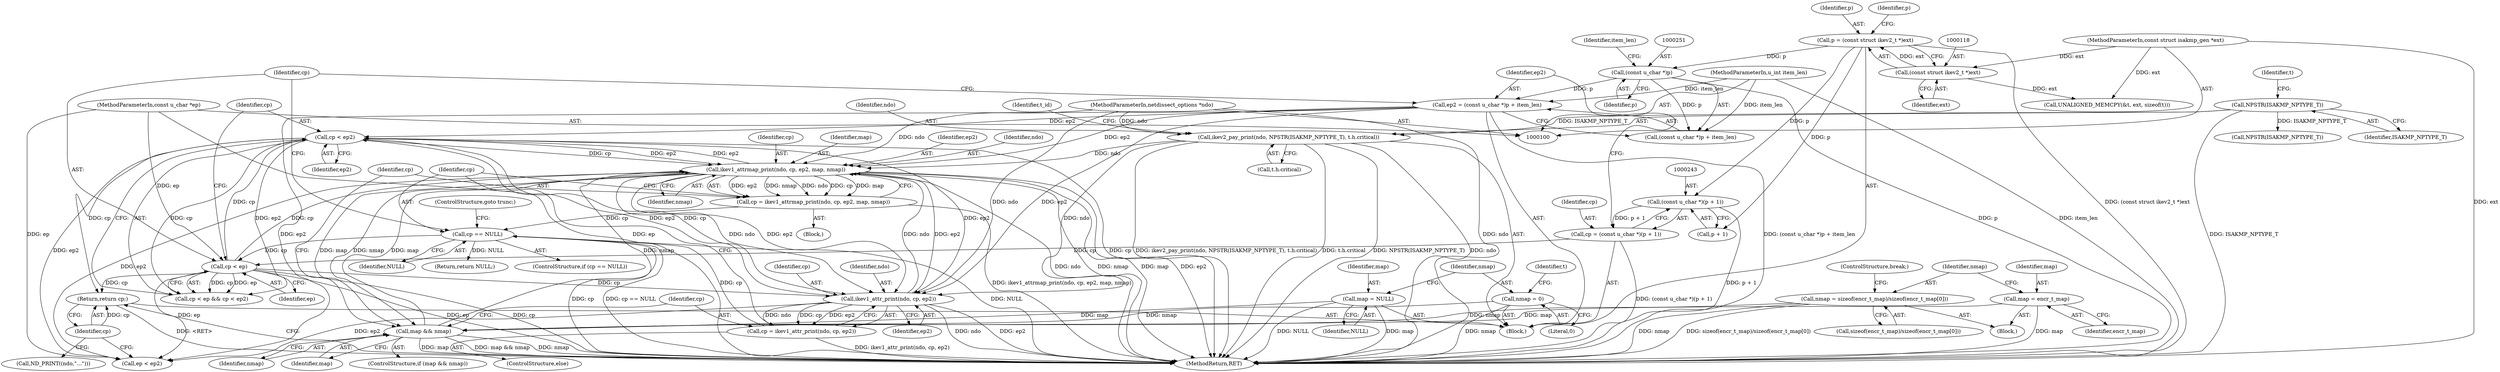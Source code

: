 digraph "0_tcpdump_e0a5a02b0fc1900a69d6c37ed0aab36fb8494e6d_3@pointer" {
"1000296" [label="(Return,return cp;)"];
"1000297" [label="(Identifier,cp)"];
"1000259" [label="(Call,cp < ep2)"];
"1000256" [label="(Call,cp < ep)"];
"1000284" [label="(Call,cp == NULL)"];
"1000268" [label="(Call,cp = ikev1_attrmap_print(ndo, cp, ep2, map, nmap))"];
"1000270" [label="(Call,ikev1_attrmap_print(ndo, cp, ep2, map, nmap))"];
"1000129" [label="(Call,ikev2_pay_print(ndo, NPSTR(ISAKMP_NPTYPE_T), t.h.critical))"];
"1000101" [label="(MethodParameterIn,netdissect_options *ndo)"];
"1000131" [label="(Call,NPSTR(ISAKMP_NPTYPE_T))"];
"1000279" [label="(Call,ikev1_attr_print(ndo, cp, ep2))"];
"1000247" [label="(Call,ep2 = (const u_char *)p + item_len)"];
"1000250" [label="(Call,(const u_char *)p)"];
"1000115" [label="(Call,p = (const struct ikev2_t *)ext)"];
"1000117" [label="(Call,(const struct ikev2_t *)ext)"];
"1000103" [label="(MethodParameterIn,const struct isakmp_gen *ext)"];
"1000104" [label="(MethodParameterIn,u_int item_len)"];
"1000264" [label="(Call,map && nmap)"];
"1000144" [label="(Call,map = NULL)"];
"1000161" [label="(Call,map = encr_t_map)"];
"1000147" [label="(Call,nmap = 0)"];
"1000164" [label="(Call,nmap = sizeof(encr_t_map)/sizeof(encr_t_map[0]))"];
"1000277" [label="(Call,cp = ikev1_attr_print(ndo, cp, ep2))"];
"1000240" [label="(Call,cp = (const u_char *)(p + 1))"];
"1000242" [label="(Call,(const u_char *)(p + 1))"];
"1000105" [label="(MethodParameterIn,const u_char *ep)"];
"1000292" [label="(Call,ND_PRINT((ndo,\"...\")))"];
"1000242" [label="(Call,(const u_char *)(p + 1))"];
"1000258" [label="(Identifier,ep)"];
"1000257" [label="(Identifier,cp)"];
"1000273" [label="(Identifier,ep2)"];
"1000270" [label="(Call,ikev1_attrmap_print(ndo, cp, ep2, map, nmap))"];
"1000277" [label="(Call,cp = ikev1_attr_print(ndo, cp, ep2))"];
"1000117" [label="(Call,(const struct ikev2_t *)ext)"];
"1000271" [label="(Identifier,ndo)"];
"1000146" [label="(Identifier,NULL)"];
"1000240" [label="(Call,cp = (const u_char *)(p + 1))"];
"1000162" [label="(Identifier,map)"];
"1000265" [label="(Identifier,map)"];
"1000304" [label="(Call,NPSTR(ISAKMP_NPTYPE_T))"];
"1000275" [label="(Identifier,nmap)"];
"1000116" [label="(Identifier,p)"];
"1000241" [label="(Identifier,cp)"];
"1000154" [label="(Block,)"];
"1000115" [label="(Call,p = (const struct ikev2_t *)ext)"];
"1000306" [label="(Return,return NULL;)"];
"1000132" [label="(Identifier,ISAKMP_NPTYPE_T)"];
"1000145" [label="(Identifier,map)"];
"1000123" [label="(Call,UNALIGNED_MEMCPY(&t, ext, sizeof(t)))"];
"1000144" [label="(Call,map = NULL)"];
"1000287" [label="(ControlStructure,goto trunc;)"];
"1000247" [label="(Call,ep2 = (const u_char *)p + item_len)"];
"1000297" [label="(Identifier,cp)"];
"1000256" [label="(Call,cp < ep)"];
"1000252" [label="(Identifier,p)"];
"1000248" [label="(Identifier,ep2)"];
"1000161" [label="(Call,map = encr_t_map)"];
"1000164" [label="(Call,nmap = sizeof(encr_t_map)/sizeof(encr_t_map[0]))"];
"1000119" [label="(Identifier,ext)"];
"1000308" [label="(MethodReturn,RET)"];
"1000264" [label="(Call,map && nmap)"];
"1000149" [label="(Literal,0)"];
"1000244" [label="(Call,p + 1)"];
"1000272" [label="(Identifier,cp)"];
"1000263" [label="(ControlStructure,if (map && nmap))"];
"1000260" [label="(Identifier,cp)"];
"1000296" [label="(Return,return cp;)"];
"1000285" [label="(Identifier,cp)"];
"1000279" [label="(Call,ikev1_attr_print(ndo, cp, ep2))"];
"1000250" [label="(Call,(const u_char *)p)"];
"1000122" [label="(Identifier,p)"];
"1000281" [label="(Identifier,cp)"];
"1000130" [label="(Identifier,ndo)"];
"1000249" [label="(Call,(const u_char *)p + item_len)"];
"1000104" [label="(MethodParameterIn,u_int item_len)"];
"1000101" [label="(MethodParameterIn,netdissect_options *ndo)"];
"1000148" [label="(Identifier,nmap)"];
"1000147" [label="(Call,nmap = 0)"];
"1000289" [label="(Call,ep < ep2)"];
"1000133" [label="(Call,t.h.critical)"];
"1000131" [label="(Call,NPSTR(ISAKMP_NPTYPE_T))"];
"1000103" [label="(MethodParameterIn,const struct isakmp_gen *ext)"];
"1000106" [label="(Block,)"];
"1000282" [label="(Identifier,ep2)"];
"1000269" [label="(Identifier,cp)"];
"1000253" [label="(Identifier,item_len)"];
"1000268" [label="(Call,cp = ikev1_attrmap_print(ndo, cp, ep2, map, nmap))"];
"1000283" [label="(ControlStructure,if (cp == NULL))"];
"1000274" [label="(Identifier,map)"];
"1000280" [label="(Identifier,ndo)"];
"1000152" [label="(Identifier,t)"];
"1000276" [label="(ControlStructure,else)"];
"1000105" [label="(MethodParameterIn,const u_char *ep)"];
"1000259" [label="(Call,cp < ep2)"];
"1000278" [label="(Identifier,cp)"];
"1000139" [label="(Identifier,t_id)"];
"1000166" [label="(Call,sizeof(encr_t_map)/sizeof(encr_t_map[0]))"];
"1000267" [label="(Block,)"];
"1000284" [label="(Call,cp == NULL)"];
"1000165" [label="(Identifier,nmap)"];
"1000286" [label="(Identifier,NULL)"];
"1000135" [label="(Identifier,t)"];
"1000129" [label="(Call,ikev2_pay_print(ndo, NPSTR(ISAKMP_NPTYPE_T), t.h.critical))"];
"1000266" [label="(Identifier,nmap)"];
"1000255" [label="(Call,cp < ep && cp < ep2)"];
"1000163" [label="(Identifier,encr_t_map)"];
"1000261" [label="(Identifier,ep2)"];
"1000173" [label="(ControlStructure,break;)"];
"1000296" -> "1000106"  [label="AST: "];
"1000296" -> "1000297"  [label="CFG: "];
"1000297" -> "1000296"  [label="AST: "];
"1000308" -> "1000296"  [label="CFG: "];
"1000296" -> "1000308"  [label="DDG: <RET>"];
"1000297" -> "1000296"  [label="DDG: cp"];
"1000259" -> "1000296"  [label="DDG: cp"];
"1000256" -> "1000296"  [label="DDG: cp"];
"1000297" -> "1000292"  [label="CFG: "];
"1000297" -> "1000289"  [label="CFG: "];
"1000259" -> "1000255"  [label="AST: "];
"1000259" -> "1000261"  [label="CFG: "];
"1000260" -> "1000259"  [label="AST: "];
"1000261" -> "1000259"  [label="AST: "];
"1000255" -> "1000259"  [label="CFG: "];
"1000259" -> "1000308"  [label="DDG: cp"];
"1000259" -> "1000255"  [label="DDG: cp"];
"1000259" -> "1000255"  [label="DDG: ep2"];
"1000256" -> "1000259"  [label="DDG: cp"];
"1000247" -> "1000259"  [label="DDG: ep2"];
"1000279" -> "1000259"  [label="DDG: ep2"];
"1000270" -> "1000259"  [label="DDG: ep2"];
"1000259" -> "1000270"  [label="DDG: cp"];
"1000259" -> "1000270"  [label="DDG: ep2"];
"1000259" -> "1000279"  [label="DDG: cp"];
"1000259" -> "1000279"  [label="DDG: ep2"];
"1000259" -> "1000289"  [label="DDG: ep2"];
"1000256" -> "1000255"  [label="AST: "];
"1000256" -> "1000258"  [label="CFG: "];
"1000257" -> "1000256"  [label="AST: "];
"1000258" -> "1000256"  [label="AST: "];
"1000260" -> "1000256"  [label="CFG: "];
"1000255" -> "1000256"  [label="CFG: "];
"1000256" -> "1000308"  [label="DDG: ep"];
"1000256" -> "1000308"  [label="DDG: cp"];
"1000256" -> "1000255"  [label="DDG: cp"];
"1000256" -> "1000255"  [label="DDG: ep"];
"1000284" -> "1000256"  [label="DDG: cp"];
"1000240" -> "1000256"  [label="DDG: cp"];
"1000105" -> "1000256"  [label="DDG: ep"];
"1000256" -> "1000270"  [label="DDG: cp"];
"1000256" -> "1000279"  [label="DDG: cp"];
"1000256" -> "1000289"  [label="DDG: ep"];
"1000284" -> "1000283"  [label="AST: "];
"1000284" -> "1000286"  [label="CFG: "];
"1000285" -> "1000284"  [label="AST: "];
"1000286" -> "1000284"  [label="AST: "];
"1000257" -> "1000284"  [label="CFG: "];
"1000287" -> "1000284"  [label="CFG: "];
"1000284" -> "1000308"  [label="DDG: NULL"];
"1000284" -> "1000308"  [label="DDG: cp"];
"1000284" -> "1000308"  [label="DDG: cp == NULL"];
"1000268" -> "1000284"  [label="DDG: cp"];
"1000277" -> "1000284"  [label="DDG: cp"];
"1000284" -> "1000306"  [label="DDG: NULL"];
"1000268" -> "1000267"  [label="AST: "];
"1000268" -> "1000270"  [label="CFG: "];
"1000269" -> "1000268"  [label="AST: "];
"1000270" -> "1000268"  [label="AST: "];
"1000285" -> "1000268"  [label="CFG: "];
"1000268" -> "1000308"  [label="DDG: ikev1_attrmap_print(ndo, cp, ep2, map, nmap)"];
"1000270" -> "1000268"  [label="DDG: ep2"];
"1000270" -> "1000268"  [label="DDG: nmap"];
"1000270" -> "1000268"  [label="DDG: ndo"];
"1000270" -> "1000268"  [label="DDG: cp"];
"1000270" -> "1000268"  [label="DDG: map"];
"1000270" -> "1000275"  [label="CFG: "];
"1000271" -> "1000270"  [label="AST: "];
"1000272" -> "1000270"  [label="AST: "];
"1000273" -> "1000270"  [label="AST: "];
"1000274" -> "1000270"  [label="AST: "];
"1000275" -> "1000270"  [label="AST: "];
"1000270" -> "1000308"  [label="DDG: nmap"];
"1000270" -> "1000308"  [label="DDG: map"];
"1000270" -> "1000308"  [label="DDG: ep2"];
"1000270" -> "1000308"  [label="DDG: ndo"];
"1000270" -> "1000264"  [label="DDG: map"];
"1000270" -> "1000264"  [label="DDG: nmap"];
"1000129" -> "1000270"  [label="DDG: ndo"];
"1000279" -> "1000270"  [label="DDG: ndo"];
"1000279" -> "1000270"  [label="DDG: ep2"];
"1000101" -> "1000270"  [label="DDG: ndo"];
"1000247" -> "1000270"  [label="DDG: ep2"];
"1000264" -> "1000270"  [label="DDG: map"];
"1000264" -> "1000270"  [label="DDG: nmap"];
"1000270" -> "1000279"  [label="DDG: ndo"];
"1000270" -> "1000279"  [label="DDG: ep2"];
"1000270" -> "1000289"  [label="DDG: ep2"];
"1000129" -> "1000106"  [label="AST: "];
"1000129" -> "1000133"  [label="CFG: "];
"1000130" -> "1000129"  [label="AST: "];
"1000131" -> "1000129"  [label="AST: "];
"1000133" -> "1000129"  [label="AST: "];
"1000139" -> "1000129"  [label="CFG: "];
"1000129" -> "1000308"  [label="DDG: ndo"];
"1000129" -> "1000308"  [label="DDG: ikev2_pay_print(ndo, NPSTR(ISAKMP_NPTYPE_T), t.h.critical)"];
"1000129" -> "1000308"  [label="DDG: t.h.critical"];
"1000129" -> "1000308"  [label="DDG: NPSTR(ISAKMP_NPTYPE_T)"];
"1000101" -> "1000129"  [label="DDG: ndo"];
"1000131" -> "1000129"  [label="DDG: ISAKMP_NPTYPE_T"];
"1000129" -> "1000279"  [label="DDG: ndo"];
"1000101" -> "1000100"  [label="AST: "];
"1000101" -> "1000308"  [label="DDG: ndo"];
"1000101" -> "1000279"  [label="DDG: ndo"];
"1000131" -> "1000132"  [label="CFG: "];
"1000132" -> "1000131"  [label="AST: "];
"1000135" -> "1000131"  [label="CFG: "];
"1000131" -> "1000308"  [label="DDG: ISAKMP_NPTYPE_T"];
"1000131" -> "1000304"  [label="DDG: ISAKMP_NPTYPE_T"];
"1000279" -> "1000277"  [label="AST: "];
"1000279" -> "1000282"  [label="CFG: "];
"1000280" -> "1000279"  [label="AST: "];
"1000281" -> "1000279"  [label="AST: "];
"1000282" -> "1000279"  [label="AST: "];
"1000277" -> "1000279"  [label="CFG: "];
"1000279" -> "1000308"  [label="DDG: ep2"];
"1000279" -> "1000308"  [label="DDG: ndo"];
"1000279" -> "1000277"  [label="DDG: ndo"];
"1000279" -> "1000277"  [label="DDG: cp"];
"1000279" -> "1000277"  [label="DDG: ep2"];
"1000247" -> "1000279"  [label="DDG: ep2"];
"1000279" -> "1000289"  [label="DDG: ep2"];
"1000247" -> "1000106"  [label="AST: "];
"1000247" -> "1000249"  [label="CFG: "];
"1000248" -> "1000247"  [label="AST: "];
"1000249" -> "1000247"  [label="AST: "];
"1000257" -> "1000247"  [label="CFG: "];
"1000247" -> "1000308"  [label="DDG: (const u_char *)p + item_len"];
"1000250" -> "1000247"  [label="DDG: p"];
"1000104" -> "1000247"  [label="DDG: item_len"];
"1000247" -> "1000289"  [label="DDG: ep2"];
"1000250" -> "1000249"  [label="AST: "];
"1000250" -> "1000252"  [label="CFG: "];
"1000251" -> "1000250"  [label="AST: "];
"1000252" -> "1000250"  [label="AST: "];
"1000253" -> "1000250"  [label="CFG: "];
"1000250" -> "1000308"  [label="DDG: p"];
"1000250" -> "1000249"  [label="DDG: p"];
"1000115" -> "1000250"  [label="DDG: p"];
"1000115" -> "1000106"  [label="AST: "];
"1000115" -> "1000117"  [label="CFG: "];
"1000116" -> "1000115"  [label="AST: "];
"1000117" -> "1000115"  [label="AST: "];
"1000122" -> "1000115"  [label="CFG: "];
"1000115" -> "1000308"  [label="DDG: (const struct ikev2_t *)ext"];
"1000117" -> "1000115"  [label="DDG: ext"];
"1000115" -> "1000242"  [label="DDG: p"];
"1000115" -> "1000244"  [label="DDG: p"];
"1000117" -> "1000119"  [label="CFG: "];
"1000118" -> "1000117"  [label="AST: "];
"1000119" -> "1000117"  [label="AST: "];
"1000103" -> "1000117"  [label="DDG: ext"];
"1000117" -> "1000123"  [label="DDG: ext"];
"1000103" -> "1000100"  [label="AST: "];
"1000103" -> "1000308"  [label="DDG: ext"];
"1000103" -> "1000123"  [label="DDG: ext"];
"1000104" -> "1000100"  [label="AST: "];
"1000104" -> "1000308"  [label="DDG: item_len"];
"1000104" -> "1000249"  [label="DDG: item_len"];
"1000264" -> "1000263"  [label="AST: "];
"1000264" -> "1000265"  [label="CFG: "];
"1000264" -> "1000266"  [label="CFG: "];
"1000265" -> "1000264"  [label="AST: "];
"1000266" -> "1000264"  [label="AST: "];
"1000269" -> "1000264"  [label="CFG: "];
"1000278" -> "1000264"  [label="CFG: "];
"1000264" -> "1000308"  [label="DDG: map"];
"1000264" -> "1000308"  [label="DDG: map && nmap"];
"1000264" -> "1000308"  [label="DDG: nmap"];
"1000144" -> "1000264"  [label="DDG: map"];
"1000161" -> "1000264"  [label="DDG: map"];
"1000147" -> "1000264"  [label="DDG: nmap"];
"1000164" -> "1000264"  [label="DDG: nmap"];
"1000144" -> "1000106"  [label="AST: "];
"1000144" -> "1000146"  [label="CFG: "];
"1000145" -> "1000144"  [label="AST: "];
"1000146" -> "1000144"  [label="AST: "];
"1000148" -> "1000144"  [label="CFG: "];
"1000144" -> "1000308"  [label="DDG: map"];
"1000144" -> "1000308"  [label="DDG: NULL"];
"1000161" -> "1000154"  [label="AST: "];
"1000161" -> "1000163"  [label="CFG: "];
"1000162" -> "1000161"  [label="AST: "];
"1000163" -> "1000161"  [label="AST: "];
"1000165" -> "1000161"  [label="CFG: "];
"1000161" -> "1000308"  [label="DDG: map"];
"1000147" -> "1000106"  [label="AST: "];
"1000147" -> "1000149"  [label="CFG: "];
"1000148" -> "1000147"  [label="AST: "];
"1000149" -> "1000147"  [label="AST: "];
"1000152" -> "1000147"  [label="CFG: "];
"1000147" -> "1000308"  [label="DDG: nmap"];
"1000164" -> "1000154"  [label="AST: "];
"1000164" -> "1000166"  [label="CFG: "];
"1000165" -> "1000164"  [label="AST: "];
"1000166" -> "1000164"  [label="AST: "];
"1000173" -> "1000164"  [label="CFG: "];
"1000164" -> "1000308"  [label="DDG: sizeof(encr_t_map)/sizeof(encr_t_map[0])"];
"1000164" -> "1000308"  [label="DDG: nmap"];
"1000277" -> "1000276"  [label="AST: "];
"1000278" -> "1000277"  [label="AST: "];
"1000285" -> "1000277"  [label="CFG: "];
"1000277" -> "1000308"  [label="DDG: ikev1_attr_print(ndo, cp, ep2)"];
"1000240" -> "1000106"  [label="AST: "];
"1000240" -> "1000242"  [label="CFG: "];
"1000241" -> "1000240"  [label="AST: "];
"1000242" -> "1000240"  [label="AST: "];
"1000248" -> "1000240"  [label="CFG: "];
"1000240" -> "1000308"  [label="DDG: (const u_char *)(p + 1)"];
"1000242" -> "1000240"  [label="DDG: p + 1"];
"1000242" -> "1000244"  [label="CFG: "];
"1000243" -> "1000242"  [label="AST: "];
"1000244" -> "1000242"  [label="AST: "];
"1000242" -> "1000308"  [label="DDG: p + 1"];
"1000105" -> "1000100"  [label="AST: "];
"1000105" -> "1000308"  [label="DDG: ep"];
"1000105" -> "1000289"  [label="DDG: ep"];
}
